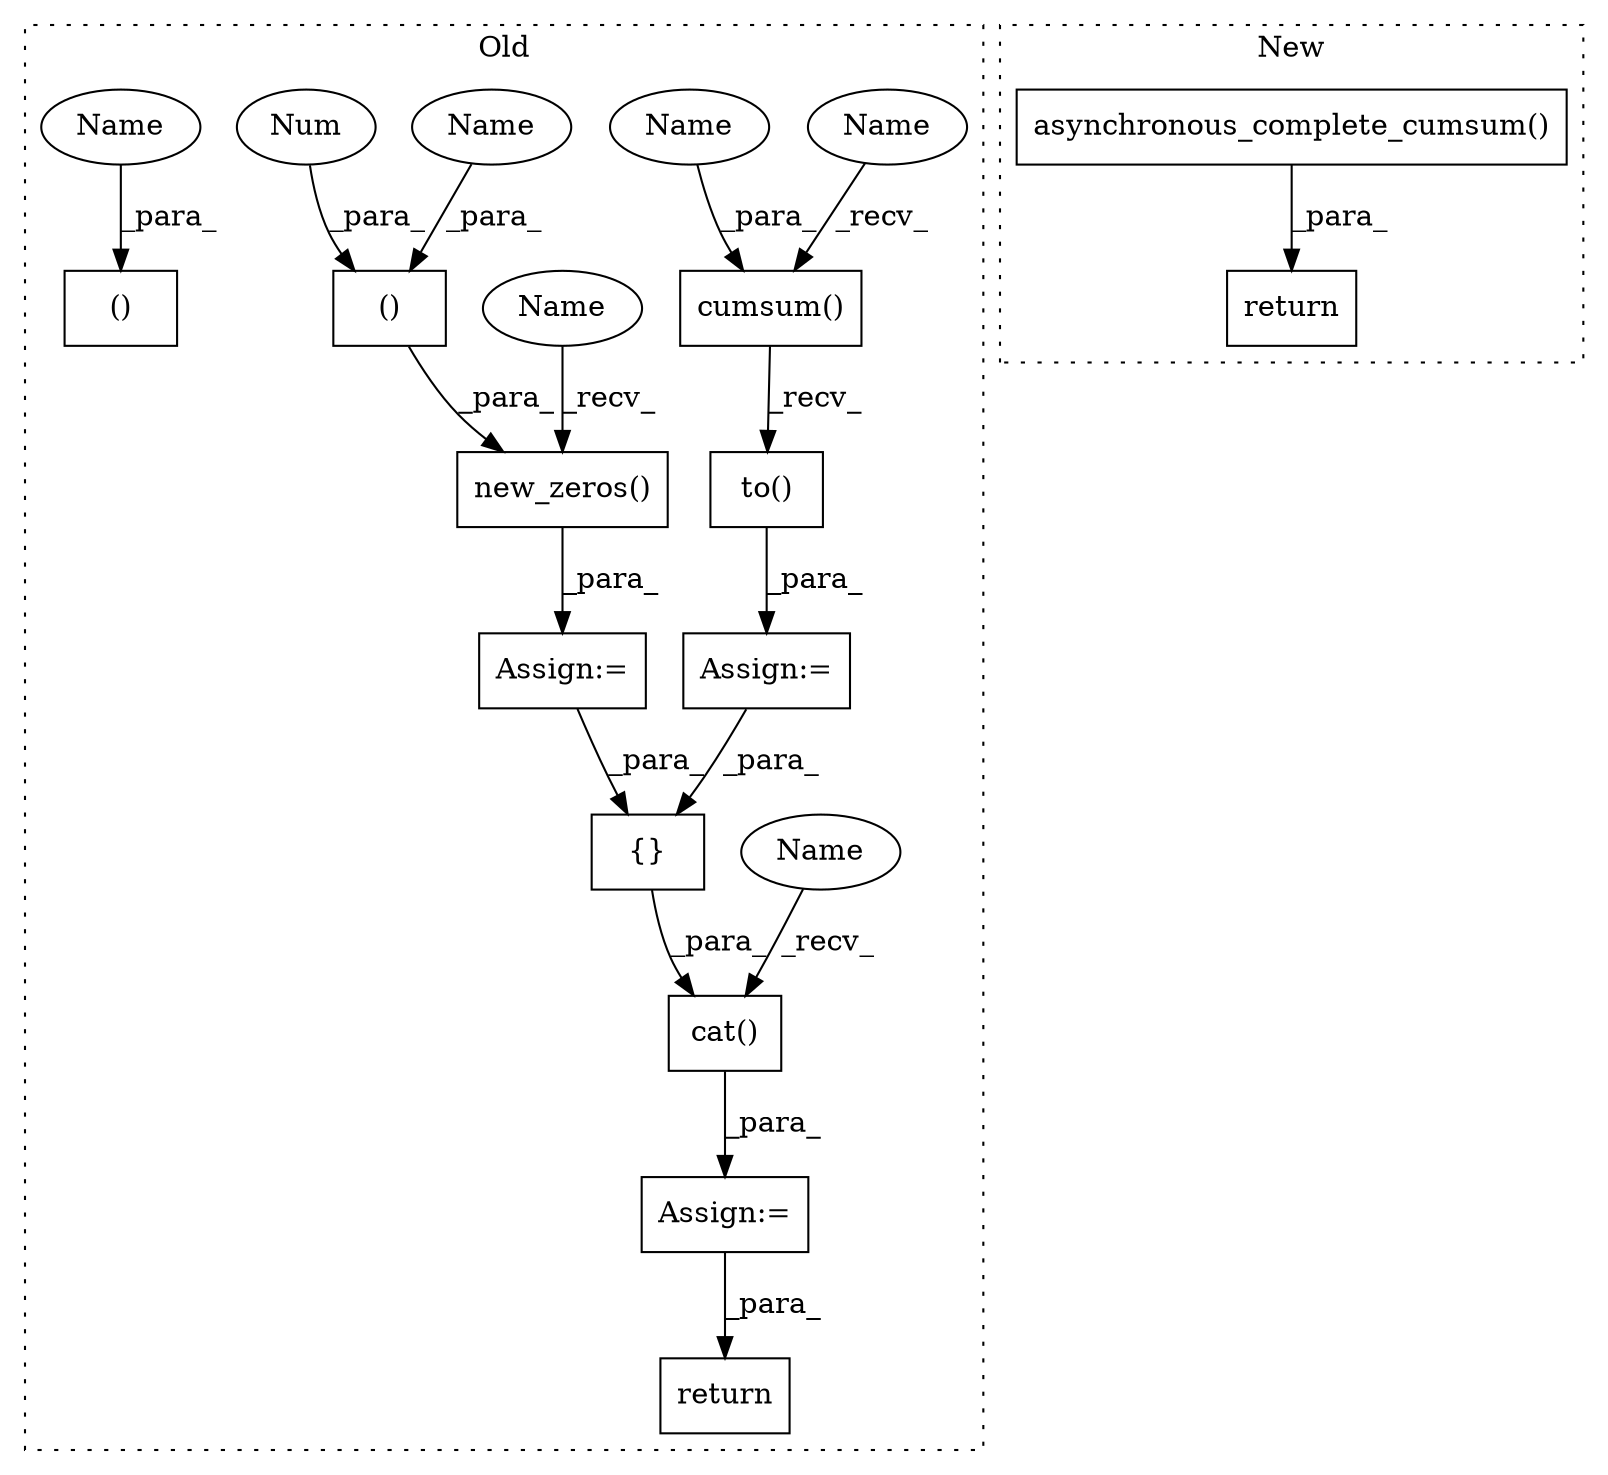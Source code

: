 digraph G {
subgraph cluster0 {
1 [label="new_zeros()" a="75" s="1182,1206" l="18,1" shape="box"];
3 [label="Assign:=" a="68" s="1283" l="3" shape="box"];
4 [label="{}" a="59" s="1296,1317" l="1,0" shape="box"];
5 [label="cat()" a="75" s="1286,1318" l="10,9" shape="box"];
6 [label="cumsum()" a="75" s="1224,1244" l="13,9" shape="box"];
7 [label="()" a="54" s="1202" l="3" shape="box"];
9 [label="to()" a="75" s="1224,1270" l="33,1" shape="box"];
10 [label="Num" a="76" s="1204" l="1" shape="ellipse"];
11 [label="Assign:=" a="68" s="1179" l="3" shape="box"];
12 [label="Assign:=" a="68" s="1221" l="3" shape="box"];
13 [label="return" a="93" s="1332" l="7" shape="box"];
14 [label="()" a="54" s="1145" l="3" shape="box"];
15 [label="Name" a="87" s="1237" l="7" shape="ellipse"];
16 [label="Name" a="87" s="1182" l="7" shape="ellipse"];
17 [label="Name" a="87" s="1286" l="5" shape="ellipse"];
18 [label="Name" a="87" s="1224" l="5" shape="ellipse"];
19 [label="Name" a="87" s="1201" l="1" shape="ellipse"];
20 [label="Name" a="87" s="1144" l="1" shape="ellipse"];
label = "Old";
style="dotted";
}
subgraph cluster1 {
2 [label="return" a="93" s="1114" l="7" shape="box"];
8 [label="asynchronous_complete_cumsum()" a="75" s="1121,1174" l="46,1" shape="box"];
label = "New";
style="dotted";
}
1 -> 11 [label="_para_"];
3 -> 13 [label="_para_"];
4 -> 5 [label="_para_"];
5 -> 3 [label="_para_"];
6 -> 9 [label="_recv_"];
7 -> 1 [label="_para_"];
8 -> 2 [label="_para_"];
9 -> 12 [label="_para_"];
10 -> 7 [label="_para_"];
11 -> 4 [label="_para_"];
12 -> 4 [label="_para_"];
15 -> 6 [label="_para_"];
16 -> 1 [label="_recv_"];
17 -> 5 [label="_recv_"];
18 -> 6 [label="_recv_"];
19 -> 7 [label="_para_"];
20 -> 14 [label="_para_"];
}
